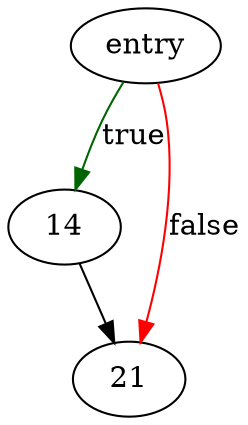 digraph "rev_xstrcoll_size" {
	// Node definitions.
	2 [label=entry];
	14;
	21;

	// Edge definitions.
	2 -> 14 [
		color=darkgreen
		label=true
	];
	2 -> 21 [
		color=red
		label=false
	];
	14 -> 21;
}
